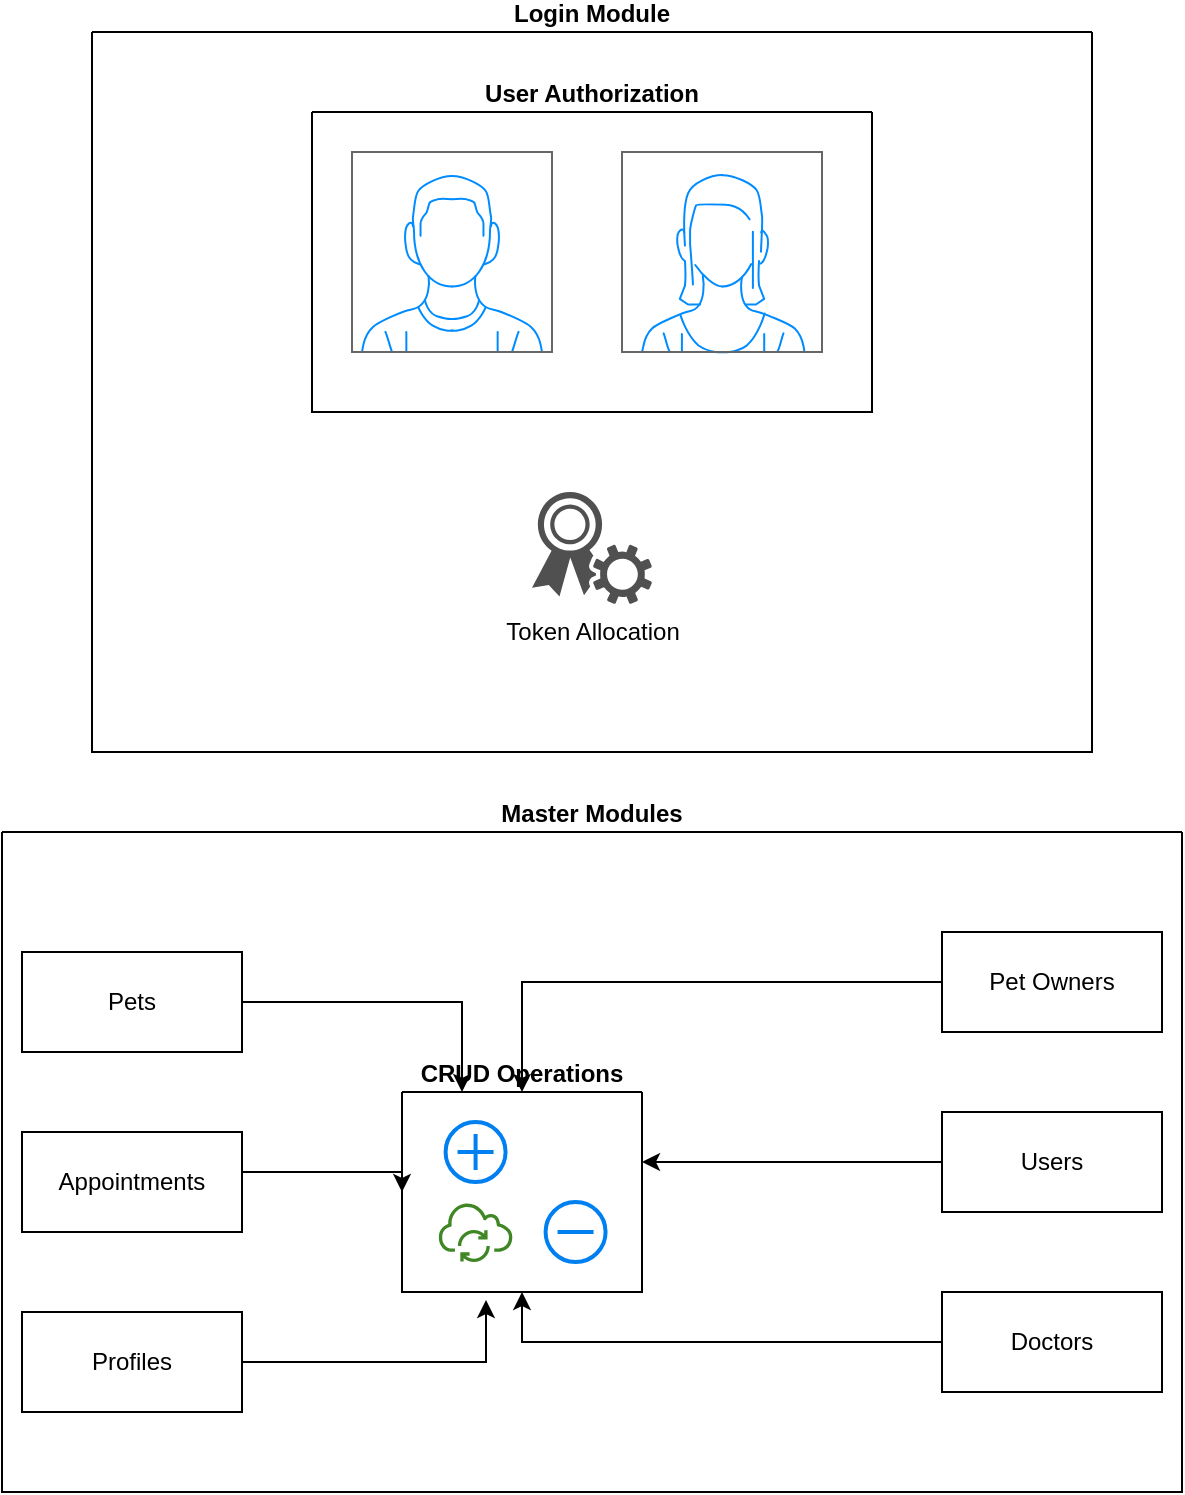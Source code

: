 <mxfile version="21.0.10" type="github">
  <diagram name="Page-1" id="TK_UhNAvCGLo8-jz-sQq">
    <mxGraphModel dx="1434" dy="788" grid="1" gridSize="10" guides="1" tooltips="1" connect="1" arrows="1" fold="1" page="1" pageScale="1" pageWidth="850" pageHeight="1100" math="0" shadow="0">
      <root>
        <mxCell id="0" />
        <mxCell id="1" parent="0" />
        <mxCell id="apaRClghpj3u5-84oaar-41" value="Login Module" style="swimlane;startSize=0;verticalAlign=bottom;" vertex="1" parent="1">
          <mxGeometry x="175" y="110" width="500" height="360" as="geometry" />
        </mxCell>
        <mxCell id="apaRClghpj3u5-84oaar-36" value="User Authorization" style="swimlane;startSize=0;align=center;verticalAlign=bottom;" vertex="1" parent="apaRClghpj3u5-84oaar-41">
          <mxGeometry x="110" y="40" width="280" height="150" as="geometry" />
        </mxCell>
        <mxCell id="apaRClghpj3u5-84oaar-35" value="" style="verticalLabelPosition=bottom;shadow=0;dashed=0;align=center;html=1;verticalAlign=top;strokeWidth=1;shape=mxgraph.mockup.containers.userMale;strokeColor=#666666;strokeColor2=#008cff;" vertex="1" parent="apaRClghpj3u5-84oaar-36">
          <mxGeometry x="20" y="20" width="100" height="100" as="geometry" />
        </mxCell>
        <mxCell id="apaRClghpj3u5-84oaar-37" value="" style="verticalLabelPosition=bottom;shadow=0;dashed=0;align=center;html=1;verticalAlign=top;strokeWidth=1;shape=mxgraph.mockup.containers.userFemale;strokeColor=#666666;strokeColor2=#008cff;" vertex="1" parent="apaRClghpj3u5-84oaar-36">
          <mxGeometry x="155" y="20" width="100" height="100" as="geometry" />
        </mxCell>
        <mxCell id="apaRClghpj3u5-84oaar-39" value="" style="shape=image;html=1;verticalAlign=top;verticalLabelPosition=bottom;labelBackgroundColor=#ffffff;imageAspect=0;aspect=fixed;image=https://cdn1.iconfinder.com/data/icons/nuvola2/48x48/actions/kgpg_identity.png" vertex="1" parent="apaRClghpj3u5-84oaar-36">
          <mxGeometry x="126" y="55.5" width="29" height="29" as="geometry" />
        </mxCell>
        <mxCell id="apaRClghpj3u5-84oaar-40" value="Token Allocation" style="sketch=0;pointerEvents=1;shadow=0;dashed=0;html=1;strokeColor=none;fillColor=#505050;labelPosition=center;verticalLabelPosition=bottom;verticalAlign=top;outlineConnect=0;align=center;shape=mxgraph.office.security.token_service;" vertex="1" parent="apaRClghpj3u5-84oaar-41">
          <mxGeometry x="220" y="230" width="60" height="56" as="geometry" />
        </mxCell>
        <mxCell id="apaRClghpj3u5-84oaar-50" value="Master Modules" style="swimlane;startSize=0;verticalAlign=bottom;" vertex="1" parent="1">
          <mxGeometry x="130" y="510" width="590" height="330" as="geometry">
            <mxRectangle x="130" y="510" width="50" height="40" as="alternateBounds" />
          </mxGeometry>
        </mxCell>
        <mxCell id="apaRClghpj3u5-84oaar-6" value="CRUD Operations" style="swimlane;startSize=0;align=center;verticalAlign=bottom;" vertex="1" parent="apaRClghpj3u5-84oaar-50">
          <mxGeometry x="200" y="130" width="120" height="100" as="geometry" />
        </mxCell>
        <mxCell id="apaRClghpj3u5-84oaar-1" value="" style="html=1;verticalLabelPosition=bottom;align=center;labelBackgroundColor=#ffffff;verticalAlign=top;strokeWidth=2;strokeColor=#0080F0;shadow=0;dashed=0;shape=mxgraph.ios7.icons.add;" vertex="1" parent="apaRClghpj3u5-84oaar-6">
          <mxGeometry x="21.79" y="15" width="30" height="30" as="geometry" />
        </mxCell>
        <mxCell id="apaRClghpj3u5-84oaar-2" value="" style="shape=image;html=1;verticalAlign=top;verticalLabelPosition=bottom;labelBackgroundColor=#ffffff;imageAspect=0;aspect=fixed;image=https://cdn4.iconfinder.com/data/icons/success-filloutline/64/idea-read-knowledge-light_bulb-thinking-128.png" vertex="1" parent="apaRClghpj3u5-84oaar-6">
          <mxGeometry x="71.79" y="15" width="30" height="30" as="geometry" />
        </mxCell>
        <mxCell id="apaRClghpj3u5-84oaar-3" value="" style="sketch=0;outlineConnect=0;fontColor=#232F3E;gradientColor=none;fillColor=#3F8624;strokeColor=none;dashed=0;verticalLabelPosition=bottom;verticalAlign=top;align=center;html=1;fontSize=12;fontStyle=0;aspect=fixed;pointerEvents=1;shape=mxgraph.aws4.iot_over_the_air_update;" vertex="1" parent="apaRClghpj3u5-84oaar-6">
          <mxGeometry x="18.22" y="55" width="37.14" height="30" as="geometry" />
        </mxCell>
        <mxCell id="apaRClghpj3u5-84oaar-4" value="" style="html=1;verticalLabelPosition=bottom;align=center;labelBackgroundColor=#ffffff;verticalAlign=top;strokeWidth=2;strokeColor=#0080F0;shadow=0;dashed=0;shape=mxgraph.ios7.icons.delete;" vertex="1" parent="apaRClghpj3u5-84oaar-6">
          <mxGeometry x="71.79" y="55" width="30" height="30" as="geometry" />
        </mxCell>
        <mxCell id="apaRClghpj3u5-84oaar-32" style="edgeStyle=orthogonalEdgeStyle;rounded=0;orthogonalLoop=1;jettySize=auto;html=1;exitX=1;exitY=0.5;exitDx=0;exitDy=0;entryX=0;entryY=0.5;entryDx=0;entryDy=0;" edge="1" parent="apaRClghpj3u5-84oaar-50" source="apaRClghpj3u5-84oaar-9" target="apaRClghpj3u5-84oaar-6">
          <mxGeometry relative="1" as="geometry">
            <Array as="points">
              <mxPoint x="120" y="170" />
              <mxPoint x="200" y="170" />
            </Array>
          </mxGeometry>
        </mxCell>
        <mxCell id="apaRClghpj3u5-84oaar-9" value="Appointments" style="html=1;whiteSpace=wrap;" vertex="1" parent="apaRClghpj3u5-84oaar-50">
          <mxGeometry x="10" y="150" width="110" height="50" as="geometry" />
        </mxCell>
        <mxCell id="apaRClghpj3u5-84oaar-27" style="edgeStyle=orthogonalEdgeStyle;rounded=0;orthogonalLoop=1;jettySize=auto;html=1;exitX=0;exitY=0.5;exitDx=0;exitDy=0;entryX=1;entryY=0.35;entryDx=0;entryDy=0;entryPerimeter=0;" edge="1" parent="apaRClghpj3u5-84oaar-50" source="apaRClghpj3u5-84oaar-10" target="apaRClghpj3u5-84oaar-6">
          <mxGeometry relative="1" as="geometry" />
        </mxCell>
        <mxCell id="apaRClghpj3u5-84oaar-10" value="Users" style="html=1;whiteSpace=wrap;" vertex="1" parent="apaRClghpj3u5-84oaar-50">
          <mxGeometry x="470" y="140" width="110" height="50" as="geometry" />
        </mxCell>
        <mxCell id="apaRClghpj3u5-84oaar-31" style="edgeStyle=orthogonalEdgeStyle;rounded=0;orthogonalLoop=1;jettySize=auto;html=1;exitX=1;exitY=0.5;exitDx=0;exitDy=0;entryX=0.35;entryY=1.04;entryDx=0;entryDy=0;entryPerimeter=0;" edge="1" parent="apaRClghpj3u5-84oaar-50" source="apaRClghpj3u5-84oaar-11" target="apaRClghpj3u5-84oaar-6">
          <mxGeometry relative="1" as="geometry" />
        </mxCell>
        <mxCell id="apaRClghpj3u5-84oaar-11" value="Profiles" style="html=1;whiteSpace=wrap;" vertex="1" parent="apaRClghpj3u5-84oaar-50">
          <mxGeometry x="10" y="240" width="110" height="50" as="geometry" />
        </mxCell>
        <mxCell id="apaRClghpj3u5-84oaar-28" style="edgeStyle=orthogonalEdgeStyle;rounded=0;orthogonalLoop=1;jettySize=auto;html=1;exitX=0;exitY=0.5;exitDx=0;exitDy=0;entryX=0.5;entryY=1;entryDx=0;entryDy=0;" edge="1" parent="apaRClghpj3u5-84oaar-50" source="apaRClghpj3u5-84oaar-12" target="apaRClghpj3u5-84oaar-6">
          <mxGeometry relative="1" as="geometry" />
        </mxCell>
        <mxCell id="apaRClghpj3u5-84oaar-12" value="Doctors" style="html=1;whiteSpace=wrap;" vertex="1" parent="apaRClghpj3u5-84oaar-50">
          <mxGeometry x="470" y="230" width="110" height="50" as="geometry" />
        </mxCell>
        <mxCell id="apaRClghpj3u5-84oaar-29" style="edgeStyle=orthogonalEdgeStyle;rounded=0;orthogonalLoop=1;jettySize=auto;html=1;exitX=1;exitY=0.5;exitDx=0;exitDy=0;entryX=0.25;entryY=0;entryDx=0;entryDy=0;" edge="1" parent="apaRClghpj3u5-84oaar-50" source="apaRClghpj3u5-84oaar-13" target="apaRClghpj3u5-84oaar-6">
          <mxGeometry relative="1" as="geometry" />
        </mxCell>
        <mxCell id="apaRClghpj3u5-84oaar-13" value="Pets" style="html=1;whiteSpace=wrap;" vertex="1" parent="apaRClghpj3u5-84oaar-50">
          <mxGeometry x="10" y="60" width="110" height="50" as="geometry" />
        </mxCell>
        <mxCell id="apaRClghpj3u5-84oaar-26" style="edgeStyle=orthogonalEdgeStyle;rounded=0;orthogonalLoop=1;jettySize=auto;html=1;exitX=0;exitY=0.5;exitDx=0;exitDy=0;" edge="1" parent="apaRClghpj3u5-84oaar-50" source="apaRClghpj3u5-84oaar-14" target="apaRClghpj3u5-84oaar-6">
          <mxGeometry relative="1" as="geometry" />
        </mxCell>
        <mxCell id="apaRClghpj3u5-84oaar-14" value="Pet Owners" style="html=1;whiteSpace=wrap;" vertex="1" parent="apaRClghpj3u5-84oaar-50">
          <mxGeometry x="470" y="50" width="110" height="50" as="geometry" />
        </mxCell>
      </root>
    </mxGraphModel>
  </diagram>
</mxfile>
